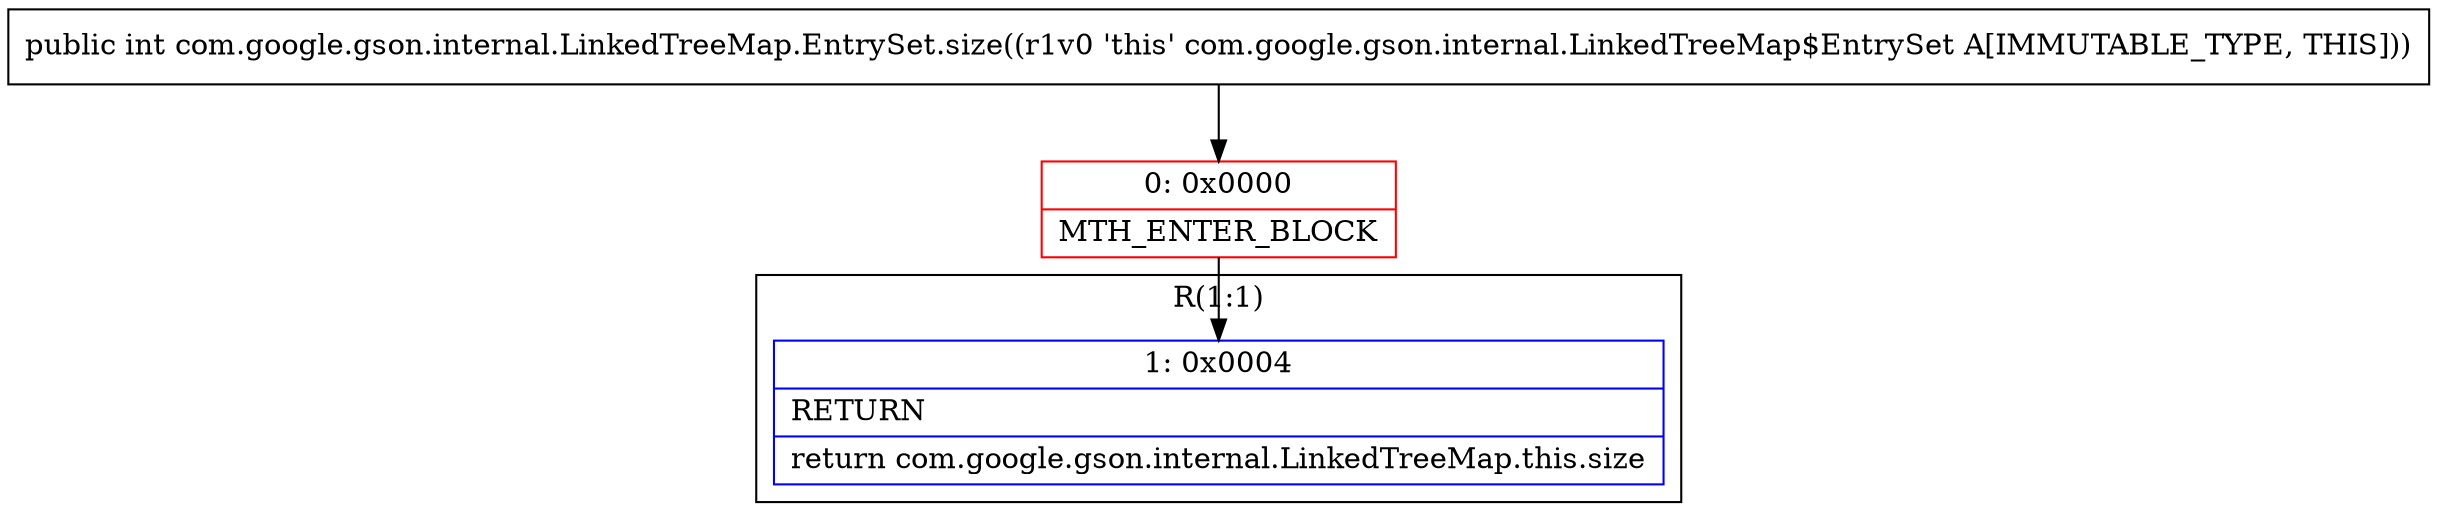 digraph "CFG forcom.google.gson.internal.LinkedTreeMap.EntrySet.size()I" {
subgraph cluster_Region_862866188 {
label = "R(1:1)";
node [shape=record,color=blue];
Node_1 [shape=record,label="{1\:\ 0x0004|RETURN\l|return com.google.gson.internal.LinkedTreeMap.this.size\l}"];
}
Node_0 [shape=record,color=red,label="{0\:\ 0x0000|MTH_ENTER_BLOCK\l}"];
MethodNode[shape=record,label="{public int com.google.gson.internal.LinkedTreeMap.EntrySet.size((r1v0 'this' com.google.gson.internal.LinkedTreeMap$EntrySet A[IMMUTABLE_TYPE, THIS])) }"];
MethodNode -> Node_0;
Node_0 -> Node_1;
}

